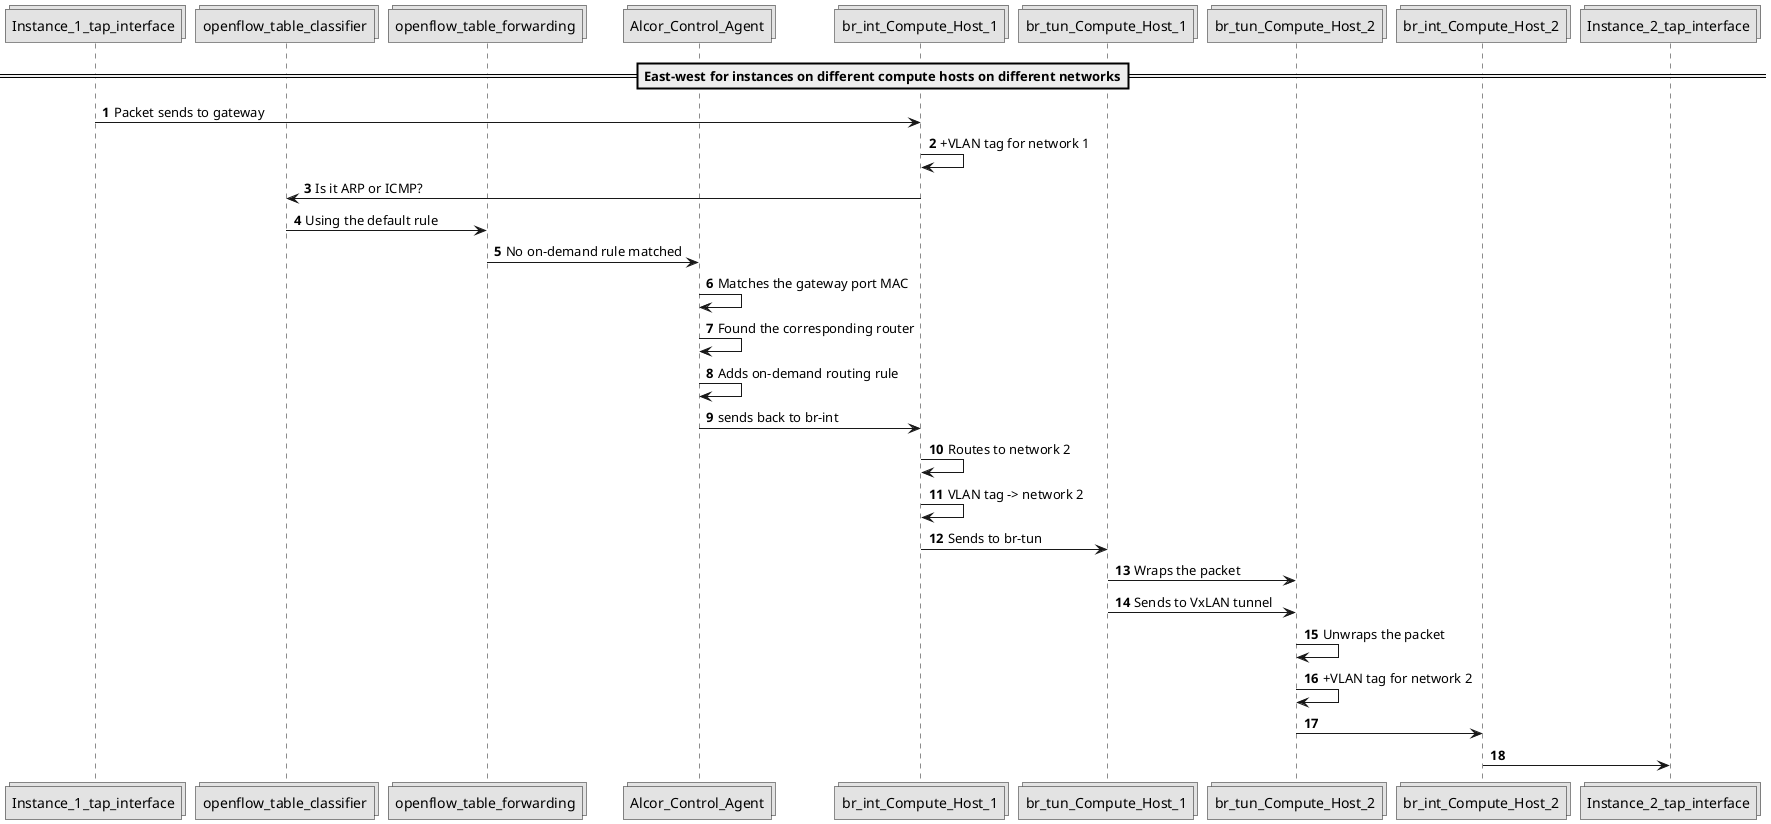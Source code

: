 ' Copyright 2019 The Alcor Authors.

' Licensed under the Apache License, Version 2.0 (the "License");
'        you may not use this file except in compliance with the License.
'        You may obtain a copy of the License at

'        http://www.apache.org/licenses/LICENSE-2.0

'        Unless required by applicable law or agreed to in writing, software
'        distributed under the License is distributed on an "AS IS" BASIS,
'        WITHOUT WARRANTIES OR CONDITIONS OF ANY KIND, either express or implied.
'        See the License for the specific language governing permissions and
'        limitations under the License.

@startuml

skinparam monochrome true
autonumber
collections Instance_1_tap_interface
collections br_int_Compute_Host_1
collections openflow_table_classifier
collections openflow_table_forwarding
collections Alcor_Control_Agent
collections br_int_Compute_Host_1
collections br_tun_Compute_Host_1
collections br_tun_Compute_Host_2
collections br_int_Compute_Host_2
collections Instance_2_tap_interface

==East-west for instances on different compute hosts on different networks==
Instance_1_tap_interface -> br_int_Compute_Host_1: Packet sends to gateway
br_int_Compute_Host_1 -> br_int_Compute_Host_1: +VLAN tag for network 1
br_int_Compute_Host_1 -> openflow_table_classifier: Is it ARP or ICMP?
openflow_table_classifier -> openflow_table_forwarding: Using the default rule
openflow_table_forwarding -> Alcor_Control_Agent: No on-demand rule matched
Alcor_Control_Agent -> Alcor_Control_Agent: Matches the gateway port MAC
Alcor_Control_Agent -> Alcor_Control_Agent: Found the corresponding router
Alcor_Control_Agent -> Alcor_Control_Agent: Adds on-demand routing rule
Alcor_Control_Agent -> br_int_Compute_Host_1: sends back to br-int
br_int_Compute_Host_1 -> br_int_Compute_Host_1: Routes to network 2
br_int_Compute_Host_1 -> br_int_Compute_Host_1: VLAN tag -> network 2
br_int_Compute_Host_1 -> br_tun_Compute_Host_1: Sends to br-tun
br_tun_Compute_Host_1 -> br_tun_Compute_Host_2: Wraps the packet
br_tun_Compute_Host_1 -> br_tun_Compute_Host_2: Sends to VxLAN tunnel
br_tun_Compute_Host_2 -> br_tun_Compute_Host_2: Unwraps the packet
br_tun_Compute_Host_2 -> br_tun_Compute_Host_2: +VLAN tag for network 2
br_tun_Compute_Host_2 -> br_int_Compute_Host_2: 
br_int_Compute_Host_2 -> Instance_2_tap_interface

@enduml